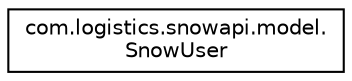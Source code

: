 digraph "Graphical Class Hierarchy"
{
 // LATEX_PDF_SIZE
  edge [fontname="Helvetica",fontsize="10",labelfontname="Helvetica",labelfontsize="10"];
  node [fontname="Helvetica",fontsize="10",shape=record];
  rankdir="LR";
  Node0 [label="com.logistics.snowapi.model.\lSnowUser",height=0.2,width=0.4,color="black", fillcolor="white", style="filled",URL="$classcom_1_1logistics_1_1snowapi_1_1model_1_1SnowUser.html",tooltip=" "];
}

